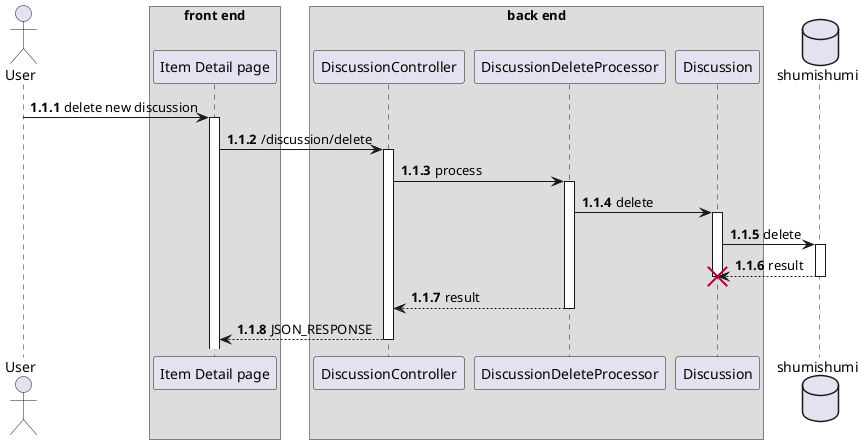 @startuml create discussion
autonumber 1.1.1

actor User as u

box "front end"
participant "Item Detail page" as detail
end box

box "back end"
participant "DiscussionController" as dc

participant "DiscussionDeleteProcessor" as proc
participant "Discussion" as dm
end box

database shumishumi as db

u -> detail++ : delete new discussion
detail -> dc++ : /discussion/delete

dc -> proc++ : process

proc -> dm++ : delete
dm -> db++ : delete
return result
destroy dm
deactivate dm

return result
return JSON_RESPONSE

@enduml